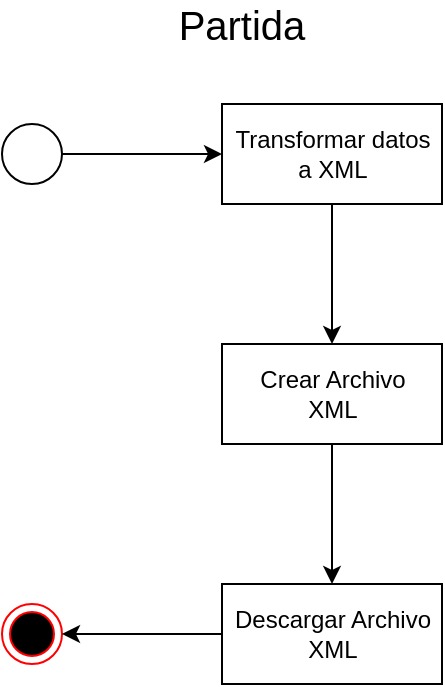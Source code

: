 <mxfile version="13.7.9" type="device"><diagram id="SOSMWItaC0OC2dKSv6N1" name="Página-1"><mxGraphModel dx="1024" dy="592" grid="1" gridSize="10" guides="1" tooltips="1" connect="1" arrows="1" fold="1" page="1" pageScale="1" pageWidth="1100" pageHeight="850" math="0" shadow="0"><root><mxCell id="0"/><mxCell id="1" parent="0"/><mxCell id="-zIWrIS8v2341sxxysFf-6" style="edgeStyle=orthogonalEdgeStyle;rounded=0;orthogonalLoop=1;jettySize=auto;html=1;" edge="1" parent="1" source="-zIWrIS8v2341sxxysFf-1" target="-zIWrIS8v2341sxxysFf-3"><mxGeometry relative="1" as="geometry"/></mxCell><mxCell id="-zIWrIS8v2341sxxysFf-1" value="" style="ellipse;whiteSpace=wrap;html=1;aspect=fixed;" vertex="1" parent="1"><mxGeometry x="350" y="110" width="30" height="30" as="geometry"/></mxCell><mxCell id="-zIWrIS8v2341sxxysFf-2" value="" style="ellipse;html=1;shape=endState;fillColor=#000000;strokeColor=#ff0000;" vertex="1" parent="1"><mxGeometry x="350" y="350" width="30" height="30" as="geometry"/></mxCell><mxCell id="-zIWrIS8v2341sxxysFf-7" style="edgeStyle=orthogonalEdgeStyle;rounded=0;orthogonalLoop=1;jettySize=auto;html=1;" edge="1" parent="1" source="-zIWrIS8v2341sxxysFf-3" target="-zIWrIS8v2341sxxysFf-4"><mxGeometry relative="1" as="geometry"/></mxCell><mxCell id="-zIWrIS8v2341sxxysFf-3" value="Transformar datos&lt;br&gt;a XML" style="html=1;" vertex="1" parent="1"><mxGeometry x="460" y="100" width="110" height="50" as="geometry"/></mxCell><mxCell id="-zIWrIS8v2341sxxysFf-8" style="edgeStyle=orthogonalEdgeStyle;rounded=0;orthogonalLoop=1;jettySize=auto;html=1;" edge="1" parent="1" source="-zIWrIS8v2341sxxysFf-4" target="-zIWrIS8v2341sxxysFf-5"><mxGeometry relative="1" as="geometry"/></mxCell><mxCell id="-zIWrIS8v2341sxxysFf-4" value="Crear Archivo&lt;br&gt;XML" style="html=1;" vertex="1" parent="1"><mxGeometry x="460" y="220" width="110" height="50" as="geometry"/></mxCell><mxCell id="-zIWrIS8v2341sxxysFf-9" style="edgeStyle=orthogonalEdgeStyle;rounded=0;orthogonalLoop=1;jettySize=auto;html=1;" edge="1" parent="1" source="-zIWrIS8v2341sxxysFf-5" target="-zIWrIS8v2341sxxysFf-2"><mxGeometry relative="1" as="geometry"/></mxCell><mxCell id="-zIWrIS8v2341sxxysFf-5" value="Descargar Archivo&lt;br&gt;XML" style="html=1;" vertex="1" parent="1"><mxGeometry x="460" y="340" width="110" height="50" as="geometry"/></mxCell><mxCell id="-zIWrIS8v2341sxxysFf-10" value="&lt;span style=&quot;font-size: 20px&quot;&gt;Partida&lt;/span&gt;" style="text;html=1;strokeColor=none;fillColor=none;align=center;verticalAlign=middle;whiteSpace=wrap;rounded=0;" vertex="1" parent="1"><mxGeometry x="450" y="50" width="40" height="20" as="geometry"/></mxCell></root></mxGraphModel></diagram></mxfile>
